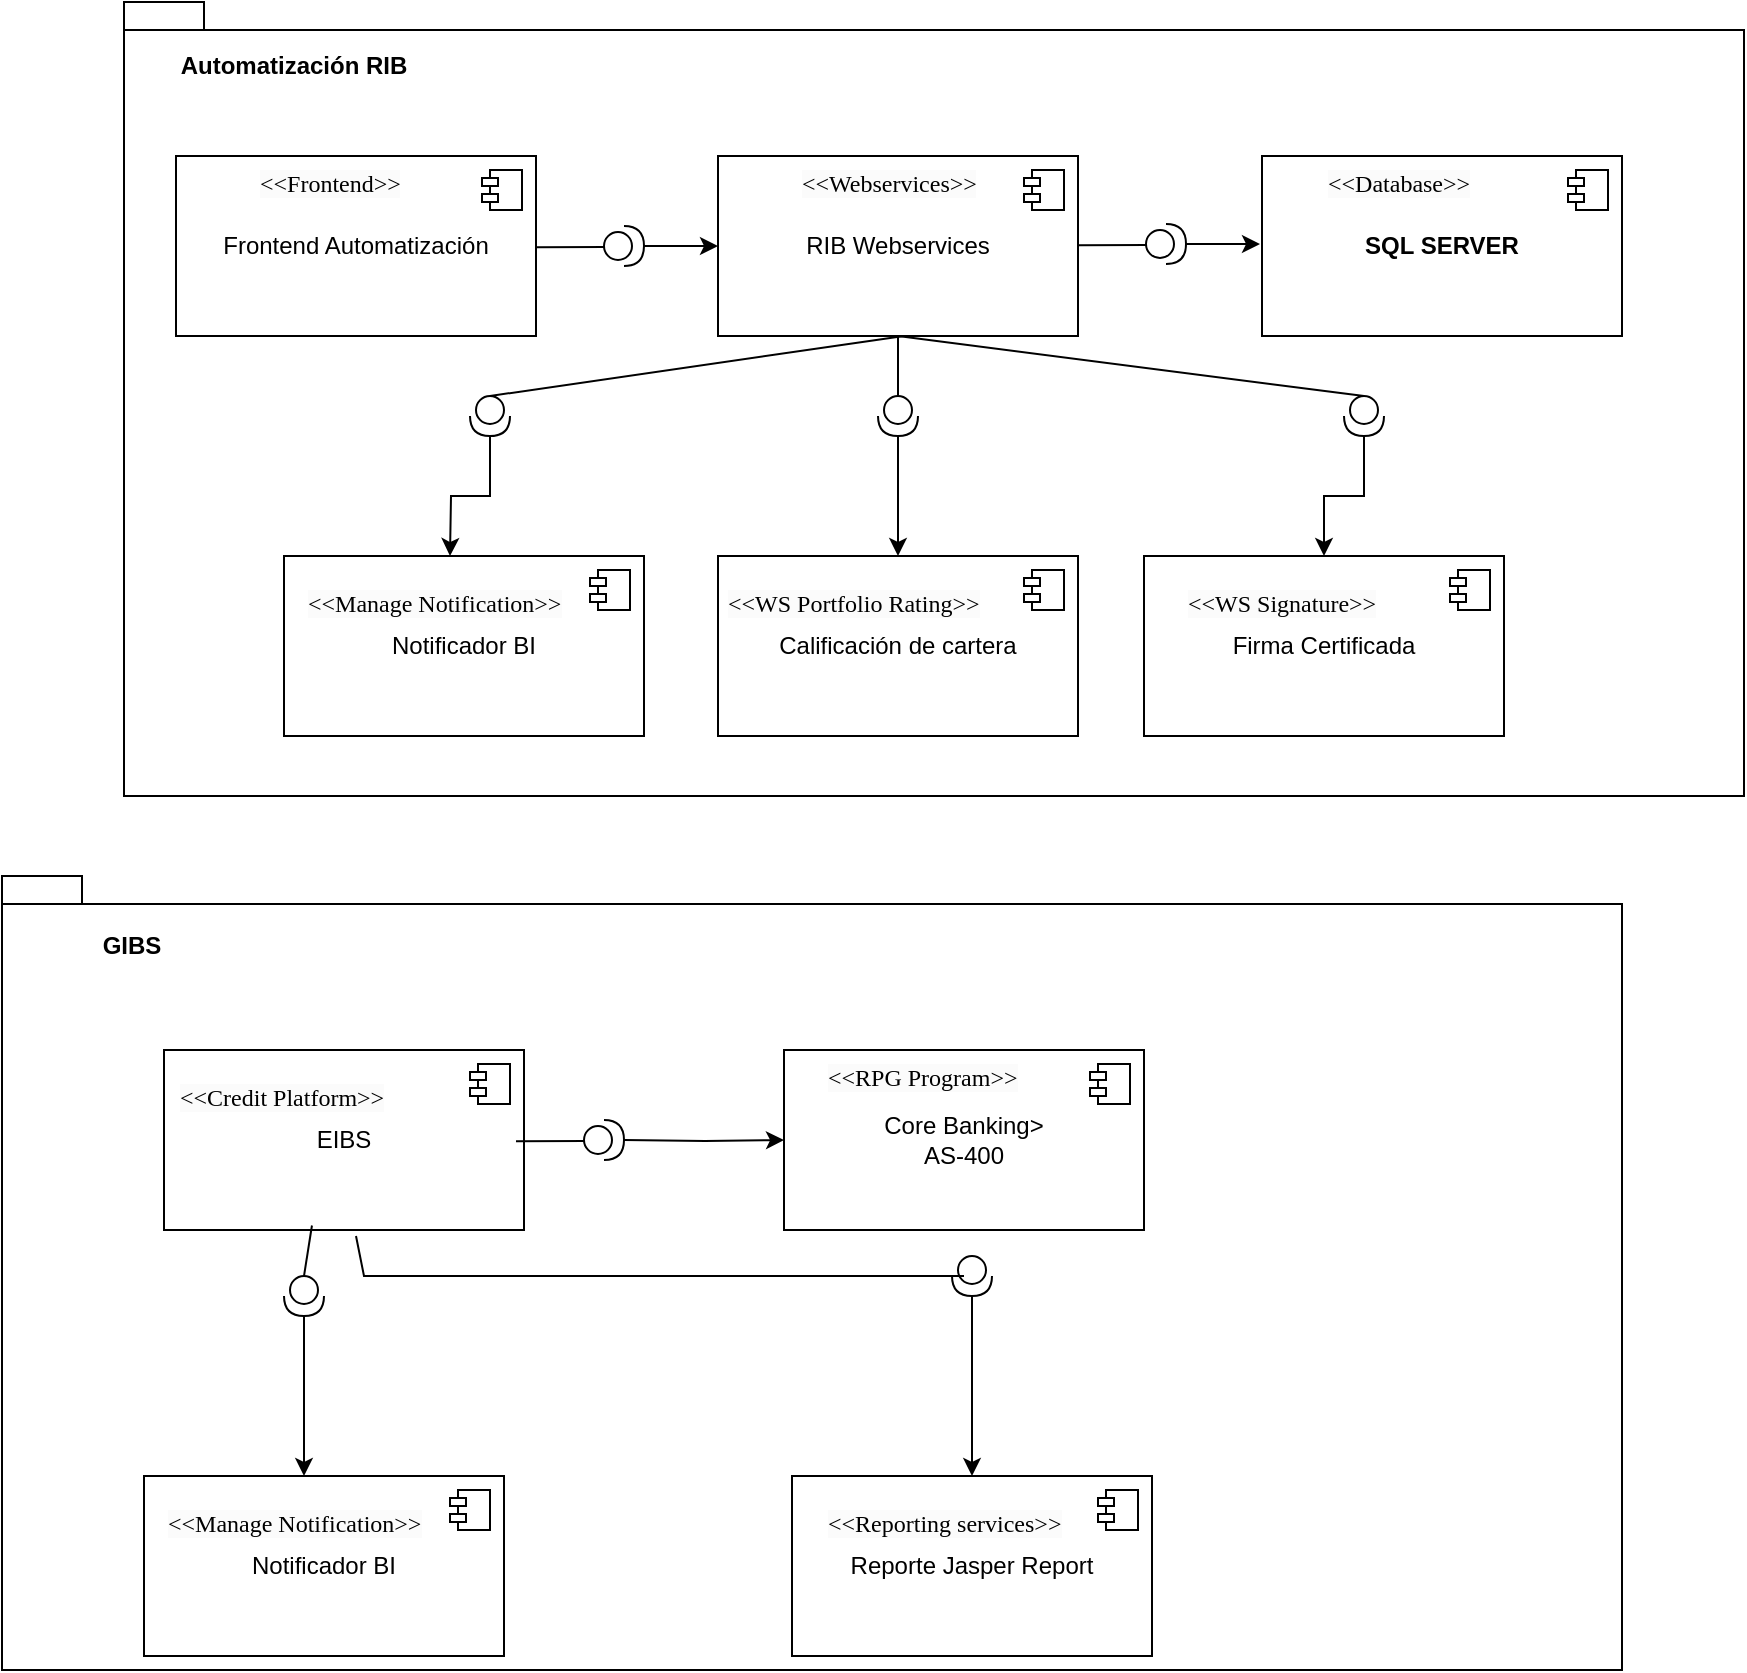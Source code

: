 <mxfile version="24.8.3" pages="2">
  <diagram name="Página-1" id="msPRzkylFATK_xLoIXuE">
    <mxGraphModel dx="2501" dy="746" grid="1" gridSize="10" guides="1" tooltips="1" connect="1" arrows="1" fold="1" page="1" pageScale="1" pageWidth="827" pageHeight="1169" math="0" shadow="0">
      <root>
        <mxCell id="0" />
        <mxCell id="1" parent="0" />
        <mxCell id="qC0ujZglw4TgO-LQhZYu-1" value="" style="shape=folder;fontStyle=1;spacingTop=10;tabWidth=40;tabHeight=14;tabPosition=left;html=1;whiteSpace=wrap;" parent="1" vertex="1">
          <mxGeometry x="-10" y="3" width="810" height="397" as="geometry" />
        </mxCell>
        <mxCell id="qC0ujZglw4TgO-LQhZYu-2" value="RIB Webservices" style="html=1;dropTarget=0;whiteSpace=wrap;" parent="1" vertex="1">
          <mxGeometry x="287" y="80" width="180" height="90" as="geometry" />
        </mxCell>
        <mxCell id="qC0ujZglw4TgO-LQhZYu-3" value="" style="shape=module;jettyWidth=8;jettyHeight=4;" parent="qC0ujZglw4TgO-LQhZYu-2" vertex="1">
          <mxGeometry x="1" width="20" height="20" relative="1" as="geometry">
            <mxPoint x="-27" y="7" as="offset" />
          </mxGeometry>
        </mxCell>
        <mxCell id="qC0ujZglw4TgO-LQhZYu-4" value="&lt;b&gt;SQL SERVER&lt;/b&gt;" style="html=1;dropTarget=0;whiteSpace=wrap;" parent="1" vertex="1">
          <mxGeometry x="559" y="80" width="180" height="90" as="geometry" />
        </mxCell>
        <mxCell id="qC0ujZglw4TgO-LQhZYu-5" value="" style="shape=module;jettyWidth=8;jettyHeight=4;" parent="qC0ujZglw4TgO-LQhZYu-4" vertex="1">
          <mxGeometry x="1" width="20" height="20" relative="1" as="geometry">
            <mxPoint x="-27" y="7" as="offset" />
          </mxGeometry>
        </mxCell>
        <mxCell id="qC0ujZglw4TgO-LQhZYu-6" value="Calificación de cartera" style="html=1;dropTarget=0;whiteSpace=wrap;" parent="1" vertex="1">
          <mxGeometry x="287" y="280" width="180" height="90" as="geometry" />
        </mxCell>
        <mxCell id="qC0ujZglw4TgO-LQhZYu-7" value="" style="shape=module;jettyWidth=8;jettyHeight=4;" parent="qC0ujZglw4TgO-LQhZYu-6" vertex="1">
          <mxGeometry x="1" width="20" height="20" relative="1" as="geometry">
            <mxPoint x="-27" y="7" as="offset" />
          </mxGeometry>
        </mxCell>
        <mxCell id="qC0ujZglw4TgO-LQhZYu-8" value="Frontend Automatización" style="html=1;dropTarget=0;whiteSpace=wrap;" parent="1" vertex="1">
          <mxGeometry x="16" y="80" width="180" height="90" as="geometry" />
        </mxCell>
        <mxCell id="qC0ujZglw4TgO-LQhZYu-9" value="" style="shape=module;jettyWidth=8;jettyHeight=4;" parent="qC0ujZglw4TgO-LQhZYu-8" vertex="1">
          <mxGeometry x="1" width="20" height="20" relative="1" as="geometry">
            <mxPoint x="-27" y="7" as="offset" />
          </mxGeometry>
        </mxCell>
        <mxCell id="qC0ujZglw4TgO-LQhZYu-10" style="edgeStyle=orthogonalEdgeStyle;rounded=0;orthogonalLoop=1;jettySize=auto;html=1;entryX=0;entryY=0.5;entryDx=0;entryDy=0;" parent="1" target="qC0ujZglw4TgO-LQhZYu-2" edge="1">
          <mxGeometry relative="1" as="geometry">
            <mxPoint x="250" y="125" as="sourcePoint" />
          </mxGeometry>
        </mxCell>
        <mxCell id="qC0ujZglw4TgO-LQhZYu-11" value="" style="shape=providedRequiredInterface;html=1;verticalLabelPosition=bottom;sketch=0;" parent="1" vertex="1">
          <mxGeometry x="230" y="115" width="20" height="20" as="geometry" />
        </mxCell>
        <mxCell id="qC0ujZglw4TgO-LQhZYu-12" value="" style="endArrow=none;html=1;rounded=0;entryX=0.556;entryY=0.521;entryDx=0;entryDy=0;entryPerimeter=0;" parent="1" edge="1">
          <mxGeometry width="50" height="50" relative="1" as="geometry">
            <mxPoint x="196" y="125.66" as="sourcePoint" />
            <mxPoint x="230.36" y="125.497" as="targetPoint" />
          </mxGeometry>
        </mxCell>
        <mxCell id="qC0ujZglw4TgO-LQhZYu-13" style="edgeStyle=orthogonalEdgeStyle;rounded=0;orthogonalLoop=1;jettySize=auto;html=1;entryX=0;entryY=0.5;entryDx=0;entryDy=0;" parent="1" edge="1">
          <mxGeometry relative="1" as="geometry">
            <mxPoint x="521" y="124" as="sourcePoint" />
            <mxPoint x="558" y="124" as="targetPoint" />
          </mxGeometry>
        </mxCell>
        <mxCell id="qC0ujZglw4TgO-LQhZYu-14" value="" style="shape=providedRequiredInterface;html=1;verticalLabelPosition=bottom;sketch=0;" parent="1" vertex="1">
          <mxGeometry x="501" y="114" width="20" height="20" as="geometry" />
        </mxCell>
        <mxCell id="qC0ujZglw4TgO-LQhZYu-15" value="" style="endArrow=none;html=1;rounded=0;entryX=0.556;entryY=0.521;entryDx=0;entryDy=0;entryPerimeter=0;" parent="1" edge="1">
          <mxGeometry width="50" height="50" relative="1" as="geometry">
            <mxPoint x="467" y="124.66" as="sourcePoint" />
            <mxPoint x="501.36" y="124.497" as="targetPoint" />
          </mxGeometry>
        </mxCell>
        <mxCell id="qC0ujZglw4TgO-LQhZYu-16" value="" style="shape=providedRequiredInterface;html=1;verticalLabelPosition=bottom;sketch=0;rotation=90;" parent="1" vertex="1">
          <mxGeometry x="367" y="200" width="20" height="20" as="geometry" />
        </mxCell>
        <mxCell id="qC0ujZglw4TgO-LQhZYu-17" value="" style="endArrow=none;html=1;rounded=0;exitX=0;exitY=0.5;exitDx=0;exitDy=0;exitPerimeter=0;entryX=0.5;entryY=1;entryDx=0;entryDy=0;" parent="1" source="qC0ujZglw4TgO-LQhZYu-16" target="qC0ujZglw4TgO-LQhZYu-2" edge="1">
          <mxGeometry width="50" height="50" relative="1" as="geometry">
            <mxPoint x="216" y="254.66" as="sourcePoint" />
            <mxPoint x="250.36" y="254.497" as="targetPoint" />
          </mxGeometry>
        </mxCell>
        <mxCell id="qC0ujZglw4TgO-LQhZYu-18" style="edgeStyle=orthogonalEdgeStyle;rounded=0;orthogonalLoop=1;jettySize=auto;html=1;entryX=0.5;entryY=0;entryDx=0;entryDy=0;exitX=1;exitY=0.5;exitDx=0;exitDy=0;exitPerimeter=0;" parent="1" source="qC0ujZglw4TgO-LQhZYu-16" target="qC0ujZglw4TgO-LQhZYu-6" edge="1">
          <mxGeometry relative="1" as="geometry">
            <mxPoint x="655" y="227" as="sourcePoint" />
            <mxPoint x="692" y="227" as="targetPoint" />
          </mxGeometry>
        </mxCell>
        <mxCell id="qC0ujZglw4TgO-LQhZYu-19" value="Firma Certificada" style="html=1;dropTarget=0;whiteSpace=wrap;" parent="1" vertex="1">
          <mxGeometry x="500" y="280" width="180" height="90" as="geometry" />
        </mxCell>
        <mxCell id="qC0ujZglw4TgO-LQhZYu-20" value="" style="shape=module;jettyWidth=8;jettyHeight=4;" parent="qC0ujZglw4TgO-LQhZYu-19" vertex="1">
          <mxGeometry x="1" width="20" height="20" relative="1" as="geometry">
            <mxPoint x="-27" y="7" as="offset" />
          </mxGeometry>
        </mxCell>
        <mxCell id="qC0ujZglw4TgO-LQhZYu-21" value="Notificador BI" style="html=1;dropTarget=0;whiteSpace=wrap;" parent="1" vertex="1">
          <mxGeometry x="70" y="280" width="180" height="90" as="geometry" />
        </mxCell>
        <mxCell id="qC0ujZglw4TgO-LQhZYu-22" value="" style="shape=module;jettyWidth=8;jettyHeight=4;" parent="qC0ujZglw4TgO-LQhZYu-21" vertex="1">
          <mxGeometry x="1" width="20" height="20" relative="1" as="geometry">
            <mxPoint x="-27" y="7" as="offset" />
          </mxGeometry>
        </mxCell>
        <mxCell id="qC0ujZglw4TgO-LQhZYu-24" value="" style="shape=providedRequiredInterface;html=1;verticalLabelPosition=bottom;sketch=0;rotation=90;" parent="1" vertex="1">
          <mxGeometry x="600" y="200" width="20" height="20" as="geometry" />
        </mxCell>
        <mxCell id="qC0ujZglw4TgO-LQhZYu-25" value="" style="endArrow=none;html=1;rounded=0;exitX=0;exitY=0.5;exitDx=0;exitDy=0;exitPerimeter=0;entryX=0.5;entryY=1;entryDx=0;entryDy=0;" parent="1" source="qC0ujZglw4TgO-LQhZYu-24" target="qC0ujZglw4TgO-LQhZYu-2" edge="1">
          <mxGeometry width="50" height="50" relative="1" as="geometry">
            <mxPoint x="226" y="264.66" as="sourcePoint" />
            <mxPoint x="387" y="180" as="targetPoint" />
          </mxGeometry>
        </mxCell>
        <mxCell id="qC0ujZglw4TgO-LQhZYu-26" style="edgeStyle=orthogonalEdgeStyle;rounded=0;orthogonalLoop=1;jettySize=auto;html=1;exitX=1;exitY=0.5;exitDx=0;exitDy=0;exitPerimeter=0;" parent="1" source="qC0ujZglw4TgO-LQhZYu-24" target="qC0ujZglw4TgO-LQhZYu-19" edge="1">
          <mxGeometry relative="1" as="geometry">
            <mxPoint x="665" y="237" as="sourcePoint" />
            <mxPoint x="387" y="290" as="targetPoint" />
          </mxGeometry>
        </mxCell>
        <mxCell id="qC0ujZglw4TgO-LQhZYu-28" value="" style="shape=providedRequiredInterface;html=1;verticalLabelPosition=bottom;sketch=0;rotation=90;" parent="1" vertex="1">
          <mxGeometry x="163" y="200" width="20" height="20" as="geometry" />
        </mxCell>
        <mxCell id="qC0ujZglw4TgO-LQhZYu-29" value="" style="endArrow=none;html=1;rounded=0;exitX=0;exitY=0.5;exitDx=0;exitDy=0;exitPerimeter=0;" parent="1" source="qC0ujZglw4TgO-LQhZYu-28" edge="1">
          <mxGeometry width="50" height="50" relative="1" as="geometry">
            <mxPoint x="-211" y="264.66" as="sourcePoint" />
            <mxPoint x="380" y="170" as="targetPoint" />
          </mxGeometry>
        </mxCell>
        <mxCell id="qC0ujZglw4TgO-LQhZYu-30" style="edgeStyle=orthogonalEdgeStyle;rounded=0;orthogonalLoop=1;jettySize=auto;html=1;exitX=1;exitY=0.5;exitDx=0;exitDy=0;exitPerimeter=0;" parent="1" source="qC0ujZglw4TgO-LQhZYu-28" edge="1">
          <mxGeometry relative="1" as="geometry">
            <mxPoint x="228" y="237" as="sourcePoint" />
            <mxPoint x="153" y="280" as="targetPoint" />
          </mxGeometry>
        </mxCell>
        <mxCell id="qC0ujZglw4TgO-LQhZYu-31" value="&lt;b&gt;Automatización RIB&lt;/b&gt;" style="text;html=1;align=center;verticalAlign=middle;whiteSpace=wrap;rounded=0;" parent="1" vertex="1">
          <mxGeometry x="10" y="20" width="130" height="30" as="geometry" />
        </mxCell>
        <mxCell id="qC0ujZglw4TgO-LQhZYu-61" value="" style="shape=folder;fontStyle=1;spacingTop=10;tabWidth=40;tabHeight=14;tabPosition=left;html=1;whiteSpace=wrap;" parent="1" vertex="1">
          <mxGeometry x="-71" y="440" width="810" height="397" as="geometry" />
        </mxCell>
        <mxCell id="qC0ujZglw4TgO-LQhZYu-62" value="&lt;div&gt;Core Banking&amp;gt;&lt;/div&gt;AS-400" style="html=1;dropTarget=0;whiteSpace=wrap;" parent="1" vertex="1">
          <mxGeometry x="320" y="527" width="180" height="90" as="geometry" />
        </mxCell>
        <mxCell id="qC0ujZglw4TgO-LQhZYu-63" value="" style="shape=module;jettyWidth=8;jettyHeight=4;" parent="qC0ujZglw4TgO-LQhZYu-62" vertex="1">
          <mxGeometry x="1" width="20" height="20" relative="1" as="geometry">
            <mxPoint x="-27" y="7" as="offset" />
          </mxGeometry>
        </mxCell>
        <mxCell id="qC0ujZglw4TgO-LQhZYu-68" value="EIBS" style="html=1;dropTarget=0;whiteSpace=wrap;" parent="1" vertex="1">
          <mxGeometry x="10" y="527" width="180" height="90" as="geometry" />
        </mxCell>
        <mxCell id="qC0ujZglw4TgO-LQhZYu-69" value="" style="shape=module;jettyWidth=8;jettyHeight=4;" parent="qC0ujZglw4TgO-LQhZYu-68" vertex="1">
          <mxGeometry x="1" width="20" height="20" relative="1" as="geometry">
            <mxPoint x="-27" y="7" as="offset" />
          </mxGeometry>
        </mxCell>
        <mxCell id="qC0ujZglw4TgO-LQhZYu-70" style="edgeStyle=orthogonalEdgeStyle;rounded=0;orthogonalLoop=1;jettySize=auto;html=1;entryX=0;entryY=0.5;entryDx=0;entryDy=0;" parent="1" target="qC0ujZglw4TgO-LQhZYu-62" edge="1">
          <mxGeometry relative="1" as="geometry">
            <mxPoint x="240" y="572" as="sourcePoint" />
          </mxGeometry>
        </mxCell>
        <mxCell id="qC0ujZglw4TgO-LQhZYu-71" value="" style="shape=providedRequiredInterface;html=1;verticalLabelPosition=bottom;sketch=0;" parent="1" vertex="1">
          <mxGeometry x="220" y="562" width="20" height="20" as="geometry" />
        </mxCell>
        <mxCell id="qC0ujZglw4TgO-LQhZYu-72" value="" style="endArrow=none;html=1;rounded=0;entryX=0.556;entryY=0.521;entryDx=0;entryDy=0;entryPerimeter=0;" parent="1" edge="1">
          <mxGeometry width="50" height="50" relative="1" as="geometry">
            <mxPoint x="186" y="572.66" as="sourcePoint" />
            <mxPoint x="220.36" y="572.497" as="targetPoint" />
          </mxGeometry>
        </mxCell>
        <mxCell id="qC0ujZglw4TgO-LQhZYu-81" value="Notificador BI" style="html=1;dropTarget=0;whiteSpace=wrap;" parent="1" vertex="1">
          <mxGeometry y="740" width="180" height="90" as="geometry" />
        </mxCell>
        <mxCell id="qC0ujZglw4TgO-LQhZYu-82" value="" style="shape=module;jettyWidth=8;jettyHeight=4;" parent="qC0ujZglw4TgO-LQhZYu-81" vertex="1">
          <mxGeometry x="1" width="20" height="20" relative="1" as="geometry">
            <mxPoint x="-27" y="7" as="offset" />
          </mxGeometry>
        </mxCell>
        <mxCell id="qC0ujZglw4TgO-LQhZYu-86" value="" style="shape=providedRequiredInterface;html=1;verticalLabelPosition=bottom;sketch=0;rotation=90;" parent="1" vertex="1">
          <mxGeometry x="70" y="640" width="20" height="20" as="geometry" />
        </mxCell>
        <mxCell id="qC0ujZglw4TgO-LQhZYu-87" value="" style="endArrow=none;html=1;rounded=0;exitX=0;exitY=0.5;exitDx=0;exitDy=0;exitPerimeter=0;entryX=0.411;entryY=0.975;entryDx=0;entryDy=0;entryPerimeter=0;" parent="1" source="qC0ujZglw4TgO-LQhZYu-86" target="qC0ujZglw4TgO-LQhZYu-68" edge="1">
          <mxGeometry width="50" height="50" relative="1" as="geometry">
            <mxPoint x="-221" y="711.66" as="sourcePoint" />
            <mxPoint x="370" y="617" as="targetPoint" />
          </mxGeometry>
        </mxCell>
        <mxCell id="qC0ujZglw4TgO-LQhZYu-88" style="edgeStyle=orthogonalEdgeStyle;rounded=0;orthogonalLoop=1;jettySize=auto;html=1;exitX=1;exitY=0.5;exitDx=0;exitDy=0;exitPerimeter=0;" parent="1" source="qC0ujZglw4TgO-LQhZYu-86" edge="1">
          <mxGeometry relative="1" as="geometry">
            <mxPoint x="218" y="684" as="sourcePoint" />
            <mxPoint x="80" y="740" as="targetPoint" />
            <Array as="points">
              <mxPoint x="80" y="740" />
            </Array>
          </mxGeometry>
        </mxCell>
        <mxCell id="qC0ujZglw4TgO-LQhZYu-89" value="&lt;b&gt;GIBS&lt;/b&gt;" style="text;html=1;align=center;verticalAlign=middle;whiteSpace=wrap;rounded=0;" parent="1" vertex="1">
          <mxGeometry x="-71" y="460" width="130" height="30" as="geometry" />
        </mxCell>
        <mxCell id="qC0ujZglw4TgO-LQhZYu-92" value="Reporte Jasper Report" style="html=1;dropTarget=0;whiteSpace=wrap;" parent="1" vertex="1">
          <mxGeometry x="324" y="740" width="180" height="90" as="geometry" />
        </mxCell>
        <mxCell id="qC0ujZglw4TgO-LQhZYu-93" value="" style="shape=module;jettyWidth=8;jettyHeight=4;" parent="qC0ujZglw4TgO-LQhZYu-92" vertex="1">
          <mxGeometry x="1" width="20" height="20" relative="1" as="geometry">
            <mxPoint x="-27" y="7" as="offset" />
          </mxGeometry>
        </mxCell>
        <mxCell id="qC0ujZglw4TgO-LQhZYu-96" value="" style="shape=providedRequiredInterface;html=1;verticalLabelPosition=bottom;sketch=0;rotation=90;" parent="1" vertex="1">
          <mxGeometry x="404" y="630" width="20" height="20" as="geometry" />
        </mxCell>
        <mxCell id="qC0ujZglw4TgO-LQhZYu-97" style="edgeStyle=orthogonalEdgeStyle;rounded=0;orthogonalLoop=1;jettySize=auto;html=1;exitX=1;exitY=0.5;exitDx=0;exitDy=0;exitPerimeter=0;entryX=0.5;entryY=0;entryDx=0;entryDy=0;" parent="1" source="qC0ujZglw4TgO-LQhZYu-96" target="qC0ujZglw4TgO-LQhZYu-92" edge="1">
          <mxGeometry relative="1" as="geometry">
            <mxPoint x="552" y="674" as="sourcePoint" />
            <mxPoint x="414" y="730" as="targetPoint" />
            <Array as="points" />
          </mxGeometry>
        </mxCell>
        <mxCell id="qC0ujZglw4TgO-LQhZYu-98" value="" style="endArrow=none;html=1;rounded=0;" parent="1" edge="1">
          <mxGeometry width="50" height="50" relative="1" as="geometry">
            <mxPoint x="410" y="640" as="sourcePoint" />
            <mxPoint x="106" y="620" as="targetPoint" />
            <Array as="points">
              <mxPoint x="110" y="640" />
            </Array>
          </mxGeometry>
        </mxCell>
        <mxCell id="wweu8FwsdeLcilVoXxV5-1" value="&lt;span style=&quot;color: rgb(0, 0, 0); font-family: Verdana; font-size: 12px; font-style: normal; font-variant-ligatures: normal; font-variant-caps: normal; font-weight: 400; letter-spacing: normal; orphans: 2; text-align: center; text-indent: 0px; text-transform: none; widows: 2; word-spacing: 0px; -webkit-text-stroke-width: 0px; white-space: nowrap; background-color: rgb(251, 251, 251); text-decoration-thickness: initial; text-decoration-style: initial; text-decoration-color: initial; display: inline !important; float: none;&quot;&gt;&amp;lt;&amp;lt;Frontend&amp;gt;&amp;gt;&lt;/span&gt;" style="text;whiteSpace=wrap;html=1;" parent="1" vertex="1">
          <mxGeometry x="56" y="80" width="100" height="25" as="geometry" />
        </mxCell>
        <mxCell id="wweu8FwsdeLcilVoXxV5-2" value="&lt;span style=&quot;color: rgb(0, 0, 0); font-family: Verdana; font-size: 12px; font-style: normal; font-variant-ligatures: normal; font-variant-caps: normal; font-weight: 400; letter-spacing: normal; orphans: 2; text-align: center; text-indent: 0px; text-transform: none; widows: 2; word-spacing: 0px; -webkit-text-stroke-width: 0px; white-space: nowrap; background-color: rgb(251, 251, 251); text-decoration-thickness: initial; text-decoration-style: initial; text-decoration-color: initial; display: inline !important; float: none;&quot;&gt;&amp;lt;&amp;lt;Webservices&amp;gt;&amp;gt;&lt;/span&gt;" style="text;whiteSpace=wrap;html=1;" parent="1" vertex="1">
          <mxGeometry x="327" y="80" width="100" height="25" as="geometry" />
        </mxCell>
        <mxCell id="wweu8FwsdeLcilVoXxV5-3" value="&lt;span style=&quot;color: rgb(0, 0, 0); font-family: Verdana; font-size: 12px; font-style: normal; font-variant-ligatures: normal; font-variant-caps: normal; font-weight: 400; letter-spacing: normal; orphans: 2; text-align: center; text-indent: 0px; text-transform: none; widows: 2; word-spacing: 0px; -webkit-text-stroke-width: 0px; white-space: nowrap; background-color: rgb(251, 251, 251); text-decoration-thickness: initial; text-decoration-style: initial; text-decoration-color: initial; display: inline !important; float: none;&quot;&gt;&amp;lt;&amp;lt;Database&amp;gt;&amp;gt;&lt;/span&gt;" style="text;whiteSpace=wrap;html=1;" parent="1" vertex="1">
          <mxGeometry x="590" y="80" width="100" height="25" as="geometry" />
        </mxCell>
        <mxCell id="wweu8FwsdeLcilVoXxV5-4" value="&lt;span style=&quot;color: rgb(0, 0, 0); font-family: Verdana; font-size: 12px; font-style: normal; font-variant-ligatures: normal; font-variant-caps: normal; font-weight: 400; letter-spacing: normal; orphans: 2; text-align: center; text-indent: 0px; text-transform: none; widows: 2; word-spacing: 0px; -webkit-text-stroke-width: 0px; white-space: nowrap; background-color: rgb(251, 251, 251); text-decoration-thickness: initial; text-decoration-style: initial; text-decoration-color: initial; display: inline !important; float: none;&quot;&gt;&amp;lt;&amp;lt;Manage Notification&amp;gt;&amp;gt;&lt;/span&gt;" style="text;whiteSpace=wrap;html=1;" parent="1" vertex="1">
          <mxGeometry x="80" y="290" width="100" height="25" as="geometry" />
        </mxCell>
        <mxCell id="wweu8FwsdeLcilVoXxV5-5" value="&lt;span style=&quot;color: rgb(0, 0, 0); font-family: Verdana; font-size: 12px; font-style: normal; font-variant-ligatures: normal; font-variant-caps: normal; font-weight: 400; letter-spacing: normal; orphans: 2; text-align: center; text-indent: 0px; text-transform: none; widows: 2; word-spacing: 0px; -webkit-text-stroke-width: 0px; white-space: nowrap; background-color: rgb(251, 251, 251); text-decoration-thickness: initial; text-decoration-style: initial; text-decoration-color: initial; display: inline !important; float: none;&quot;&gt;&amp;lt;&amp;lt;WS Portfolio Rating&amp;gt;&amp;gt;&lt;/span&gt;" style="text;whiteSpace=wrap;html=1;" parent="1" vertex="1">
          <mxGeometry x="290" y="290" width="100" height="25" as="geometry" />
        </mxCell>
        <mxCell id="wweu8FwsdeLcilVoXxV5-6" value="&lt;span style=&quot;color: rgb(0, 0, 0); font-family: Verdana; font-size: 12px; font-style: normal; font-variant-ligatures: normal; font-variant-caps: normal; font-weight: 400; letter-spacing: normal; orphans: 2; text-align: center; text-indent: 0px; text-transform: none; widows: 2; word-spacing: 0px; -webkit-text-stroke-width: 0px; white-space: nowrap; background-color: rgb(251, 251, 251); text-decoration-thickness: initial; text-decoration-style: initial; text-decoration-color: initial; display: inline !important; float: none;&quot;&gt;&amp;lt;&amp;lt;WS Signature&amp;gt;&amp;gt;&lt;/span&gt;" style="text;whiteSpace=wrap;html=1;" parent="1" vertex="1">
          <mxGeometry x="520" y="290" width="100" height="25" as="geometry" />
        </mxCell>
        <mxCell id="wweu8FwsdeLcilVoXxV5-7" value="&lt;span style=&quot;color: rgb(0, 0, 0); font-family: Verdana; font-size: 12px; font-style: normal; font-variant-ligatures: normal; font-variant-caps: normal; font-weight: 400; letter-spacing: normal; orphans: 2; text-align: center; text-indent: 0px; text-transform: none; widows: 2; word-spacing: 0px; -webkit-text-stroke-width: 0px; white-space: nowrap; background-color: rgb(251, 251, 251); text-decoration-thickness: initial; text-decoration-style: initial; text-decoration-color: initial; display: inline !important; float: none;&quot;&gt;&amp;lt;&amp;lt;Credit Platform&amp;gt;&amp;gt;&lt;/span&gt;" style="text;whiteSpace=wrap;html=1;" parent="1" vertex="1">
          <mxGeometry x="16" y="537" width="100" height="25" as="geometry" />
        </mxCell>
        <mxCell id="wweu8FwsdeLcilVoXxV5-8" value="&lt;span style=&quot;color: rgb(0, 0, 0); font-family: Verdana; font-size: 12px; font-style: normal; font-variant-ligatures: normal; font-variant-caps: normal; font-weight: 400; letter-spacing: normal; orphans: 2; text-align: center; text-indent: 0px; text-transform: none; widows: 2; word-spacing: 0px; -webkit-text-stroke-width: 0px; white-space: nowrap; background-color: rgb(251, 251, 251); text-decoration-thickness: initial; text-decoration-style: initial; text-decoration-color: initial; display: inline !important; float: none;&quot;&gt;&amp;lt;&amp;lt;RPG Program&amp;gt;&amp;gt;&lt;/span&gt;" style="text;whiteSpace=wrap;html=1;" parent="1" vertex="1">
          <mxGeometry x="340" y="527" width="100" height="25" as="geometry" />
        </mxCell>
        <mxCell id="wweu8FwsdeLcilVoXxV5-10" value="&lt;span style=&quot;color: rgb(0, 0, 0); font-family: Verdana; font-size: 12px; font-style: normal; font-variant-ligatures: normal; font-variant-caps: normal; font-weight: 400; letter-spacing: normal; orphans: 2; text-align: center; text-indent: 0px; text-transform: none; widows: 2; word-spacing: 0px; -webkit-text-stroke-width: 0px; white-space: nowrap; background-color: rgb(251, 251, 251); text-decoration-thickness: initial; text-decoration-style: initial; text-decoration-color: initial; display: inline !important; float: none;&quot;&gt;&amp;lt;&amp;lt;Reporting services&amp;gt;&amp;gt;&lt;/span&gt;" style="text;whiteSpace=wrap;html=1;" parent="1" vertex="1">
          <mxGeometry x="340" y="750" width="100" height="25" as="geometry" />
        </mxCell>
        <mxCell id="wweu8FwsdeLcilVoXxV5-11" value="&lt;span style=&quot;color: rgb(0, 0, 0); font-family: Verdana; font-size: 12px; font-style: normal; font-variant-ligatures: normal; font-variant-caps: normal; font-weight: 400; letter-spacing: normal; orphans: 2; text-align: center; text-indent: 0px; text-transform: none; widows: 2; word-spacing: 0px; -webkit-text-stroke-width: 0px; white-space: nowrap; background-color: rgb(251, 251, 251); text-decoration-thickness: initial; text-decoration-style: initial; text-decoration-color: initial; display: inline !important; float: none;&quot;&gt;&amp;lt;&amp;lt;Manage Notification&amp;gt;&amp;gt;&lt;/span&gt;" style="text;whiteSpace=wrap;html=1;" parent="1" vertex="1">
          <mxGeometry x="10" y="750" width="100" height="25" as="geometry" />
        </mxCell>
      </root>
    </mxGraphModel>
  </diagram>
  <diagram name="Página-2" id="hJzWQRnzadVG9m3LK9it">
    <mxGraphModel dx="1674" dy="746" grid="1" gridSize="10" guides="1" tooltips="1" connect="1" arrows="1" fold="1" page="1" pageScale="1" pageWidth="827" pageHeight="1169" math="0" shadow="0">
      <root>
        <mxCell id="0" />
        <mxCell id="1" parent="0" />
        <mxCell id="Qrmg3Vs-Gsk_AwqV7CNu-4" value="&amp;lt;&amp;lt;Device&amp;gt;&amp;gt;&lt;div&gt;VMware ESXi 8.0.2&lt;/div&gt;" style="verticalAlign=top;align=center;spacingTop=8;spacingLeft=2;spacingRight=12;shape=cube;size=10;direction=south;fontStyle=0;html=1;rounded=0;shadow=0;comic=0;labelBackgroundColor=none;strokeWidth=1;fontFamily=Verdana;fontSize=12" parent="1" vertex="1">
          <mxGeometry x="50" y="40" width="360" height="250" as="geometry" />
        </mxCell>
        <mxCell id="Qrmg3Vs-Gsk_AwqV7CNu-6" value="&amp;lt;&amp;lt;Operating System&amp;gt;&amp;gt;&lt;div&gt;Rea Hat Enterprince Linux 8&lt;/div&gt;" style="verticalAlign=top;align=center;spacingTop=8;spacingLeft=2;spacingRight=12;shape=cube;size=10;direction=south;fontStyle=0;html=1;rounded=0;shadow=0;comic=0;labelBackgroundColor=none;strokeWidth=1;fontFamily=Verdana;fontSize=12" parent="1" vertex="1">
          <mxGeometry x="80" y="90" width="280" height="190" as="geometry" />
        </mxCell>
        <mxCell id="Qrmg3Vs-Gsk_AwqV7CNu-7" value="&lt;div&gt;&amp;lt;&amp;lt;Application&amp;gt;&amp;gt;&lt;/div&gt;&lt;div&gt;Apache 2.4.37&lt;/div&gt;" style="verticalAlign=top;align=center;spacingTop=8;spacingLeft=2;spacingRight=12;shape=cube;size=10;direction=south;fontStyle=0;html=1;rounded=0;shadow=0;comic=0;labelBackgroundColor=none;strokeWidth=1;fontFamily=Verdana;fontSize=12" parent="1" vertex="1">
          <mxGeometry x="100" y="140" width="230" height="128" as="geometry" />
        </mxCell>
        <mxCell id="Qrmg3Vs-Gsk_AwqV7CNu-8" value="&lt;div style=&quot;&quot;&gt;&lt;span style=&quot;font-family: Helvetica; text-wrap: wrap; background-color: initial;&quot;&gt;«Component»&lt;/span&gt;&lt;/div&gt;&lt;b style=&quot;font-family: Helvetica; text-wrap: wrap;&quot;&gt;&lt;div style=&quot;&quot;&gt;RIB Web&lt;/div&gt;&lt;/b&gt;" style="shape=component;align=center;spacingLeft=37;rounded=0;shadow=0;comic=0;labelBackgroundColor=none;strokeWidth=1;fontFamily=Verdana;fontSize=12;html=1;verticalAlign=middle;" parent="1" vertex="1">
          <mxGeometry x="130" y="190" width="170" height="64" as="geometry" />
        </mxCell>
        <mxCell id="TAVbQNcs_L2FOUL7V5Up-1" value="&amp;lt;&amp;lt;Device&amp;gt;&amp;gt;&lt;div&gt;VMware ESXi 8.0.2&lt;/div&gt;" style="verticalAlign=top;align=center;spacingTop=8;spacingLeft=2;spacingRight=12;shape=cube;size=10;direction=south;fontStyle=0;html=1;rounded=0;shadow=0;comic=0;labelBackgroundColor=none;strokeWidth=1;fontFamily=Verdana;fontSize=12" parent="1" vertex="1">
          <mxGeometry x="520" y="40" width="360" height="250" as="geometry" />
        </mxCell>
        <mxCell id="TAVbQNcs_L2FOUL7V5Up-2" value="&amp;lt;&amp;lt;Operating System&amp;gt;&amp;gt;&lt;div&gt;Rea Hat Enterprince Linux release 8.9&lt;/div&gt;" style="verticalAlign=top;align=center;spacingTop=8;spacingLeft=2;spacingRight=12;shape=cube;size=10;direction=south;fontStyle=0;html=1;rounded=0;shadow=0;comic=0;labelBackgroundColor=none;strokeWidth=1;fontFamily=Verdana;fontSize=12" parent="1" vertex="1">
          <mxGeometry x="550" y="90" width="280" height="190" as="geometry" />
        </mxCell>
        <mxCell id="TAVbQNcs_L2FOUL7V5Up-3" value="&lt;div&gt;&amp;lt;&amp;lt;Application&amp;gt;&amp;gt;&lt;/div&gt;Jboss EAP" style="verticalAlign=top;align=center;spacingTop=8;spacingLeft=2;spacingRight=12;shape=cube;size=10;direction=south;fontStyle=0;html=1;rounded=0;shadow=0;comic=0;labelBackgroundColor=none;strokeWidth=1;fontFamily=Verdana;fontSize=12" parent="1" vertex="1">
          <mxGeometry x="570" y="140" width="230" height="128" as="geometry" />
        </mxCell>
        <mxCell id="TAVbQNcs_L2FOUL7V5Up-4" value="&lt;div style=&quot;&quot;&gt;&lt;span style=&quot;font-family: Helvetica; text-wrap: wrap; background-color: initial;&quot;&gt;«Component»&lt;/span&gt;&lt;/div&gt;&lt;b style=&quot;font-family: Helvetica; text-wrap: wrap;&quot;&gt;&lt;div style=&quot;&quot;&gt;RIB RESTful&lt;/div&gt;&lt;/b&gt;" style="shape=component;align=center;spacingLeft=37;rounded=0;shadow=0;comic=0;labelBackgroundColor=none;strokeWidth=1;fontFamily=Verdana;fontSize=12;html=1;verticalAlign=middle;" parent="1" vertex="1">
          <mxGeometry x="600" y="190" width="170" height="64" as="geometry" />
        </mxCell>
        <mxCell id="TAVbQNcs_L2FOUL7V5Up-9" value="&amp;lt;&amp;lt;Device&amp;gt;&amp;gt;&lt;div&gt;Windows Server&lt;/div&gt;" style="verticalAlign=top;align=center;spacingTop=8;spacingLeft=2;spacingRight=12;shape=cube;size=10;direction=south;fontStyle=0;html=1;rounded=0;shadow=0;comic=0;labelBackgroundColor=none;strokeWidth=1;fontFamily=Verdana;fontSize=12" parent="1" vertex="1">
          <mxGeometry x="520" y="359" width="360" height="211" as="geometry" />
        </mxCell>
        <mxCell id="TAVbQNcs_L2FOUL7V5Up-12" value="&lt;div style=&quot;&quot;&gt;&lt;span style=&quot;font-family: Helvetica; text-wrap: wrap; background-color: initial;&quot;&gt;«Component»&lt;/span&gt;&lt;/div&gt;&lt;b style=&quot;font-family: Helvetica; text-wrap: wrap;&quot;&gt;&lt;div style=&quot;&quot;&gt;SQL SERVER&lt;/div&gt;&lt;/b&gt;" style="shape=component;align=center;spacingLeft=37;rounded=0;shadow=0;comic=0;labelBackgroundColor=none;strokeWidth=1;fontFamily=Verdana;fontSize=12;html=1;verticalAlign=middle;" parent="1" vertex="1">
          <mxGeometry x="587.5" y="436" width="225" height="80" as="geometry" />
        </mxCell>
        <mxCell id="TAVbQNcs_L2FOUL7V5Up-13" value="" style="endArrow=classic;startArrow=classic;html=1;rounded=0;exitX=0;exitY=0;exitDx=120;exitDy=0;exitPerimeter=0;entryX=0.48;entryY=1;entryDx=0;entryDy=0;entryPerimeter=0;" parent="1" source="Qrmg3Vs-Gsk_AwqV7CNu-4" target="TAVbQNcs_L2FOUL7V5Up-1" edge="1">
          <mxGeometry width="50" height="50" relative="1" as="geometry">
            <mxPoint x="460" y="300" as="sourcePoint" />
            <mxPoint x="510" y="250" as="targetPoint" />
          </mxGeometry>
        </mxCell>
        <mxCell id="TAVbQNcs_L2FOUL7V5Up-14" value="&amp;lt;&amp;lt;Protocol&amp;gt;&amp;gt;&lt;div&gt;&lt;b&gt;https&lt;/b&gt;&lt;/div&gt;" style="text;html=1;align=center;verticalAlign=middle;whiteSpace=wrap;rounded=0;" parent="1" vertex="1">
          <mxGeometry x="435" y="126" width="60" height="30" as="geometry" />
        </mxCell>
        <mxCell id="TAVbQNcs_L2FOUL7V5Up-15" value="" style="endArrow=classic;startArrow=classic;html=1;rounded=0;entryX=0;entryY=0;entryDx=250;entryDy=185;entryPerimeter=0;exitX=-0.005;exitY=0.517;exitDx=0;exitDy=0;exitPerimeter=0;" parent="1" source="TAVbQNcs_L2FOUL7V5Up-9" target="TAVbQNcs_L2FOUL7V5Up-1" edge="1">
          <mxGeometry width="50" height="50" relative="1" as="geometry">
            <mxPoint x="695" y="350" as="sourcePoint" />
            <mxPoint x="510" y="250" as="targetPoint" />
          </mxGeometry>
        </mxCell>
        <mxCell id="TAVbQNcs_L2FOUL7V5Up-16" value="&amp;lt;&amp;lt;Protocol&amp;gt;&amp;gt;&lt;div&gt;&lt;b&gt;JPA&lt;/b&gt;&lt;/div&gt;" style="text;html=1;align=center;verticalAlign=middle;whiteSpace=wrap;rounded=0;" parent="1" vertex="1">
          <mxGeometry x="710" y="310" width="60" height="30" as="geometry" />
        </mxCell>
      </root>
    </mxGraphModel>
  </diagram>
</mxfile>
